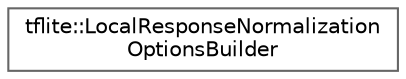 digraph "Graphical Class Hierarchy"
{
 // LATEX_PDF_SIZE
  bgcolor="transparent";
  edge [fontname=Helvetica,fontsize=10,labelfontname=Helvetica,labelfontsize=10];
  node [fontname=Helvetica,fontsize=10,shape=box,height=0.2,width=0.4];
  rankdir="LR";
  Node0 [id="Node000000",label="tflite::LocalResponseNormalization\lOptionsBuilder",height=0.2,width=0.4,color="grey40", fillcolor="white", style="filled",URL="$structtflite_1_1_local_response_normalization_options_builder.html",tooltip=" "];
}

